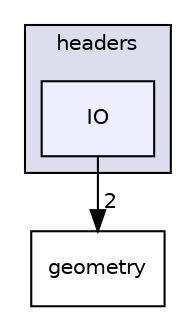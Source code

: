 digraph "C:/Users/vishu.b/source/repos/zSpace_v0.1/headers/IO" {
  compound=true
  node [ fontsize="10", fontname="Helvetica"];
  edge [ labelfontsize="10", labelfontname="Helvetica"];
  subgraph clusterdir_fd8be38ecb671794cbf508314cbbc8e5 {
    graph [ bgcolor="#ddddee", pencolor="black", label="headers" fontname="Helvetica", fontsize="10", URL="dir_fd8be38ecb671794cbf508314cbbc8e5.html"]
  dir_d5d4f317a77346f83190095081f85c5d [shape=box, label="IO", style="filled", fillcolor="#eeeeff", pencolor="black", URL="dir_d5d4f317a77346f83190095081f85c5d.html"];
  }
  dir_3c7b6ea23d9889f13e5cc461ab9ce698 [shape=box label="geometry" URL="dir_3c7b6ea23d9889f13e5cc461ab9ce698.html"];
  dir_d5d4f317a77346f83190095081f85c5d->dir_3c7b6ea23d9889f13e5cc461ab9ce698 [headlabel="2", labeldistance=1.5 headhref="dir_000007_000006.html"];
}
